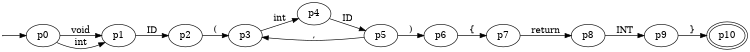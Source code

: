 digraph G {    
    rankdir=LR;
    size = "5,7";
    0 -> p0;
    0 [label="",width=0.00001,height=0.00001];
    p0 -> p1 [label="void"];
    p0 -> p1 [label="int"];

    p1 -> p2 [label="ID"];

    p2 -> p3 [label="("];

    p3 -> p4 [label="int"];

    p4 -> p5 [label="ID"];

    p5 -> p3 [label=","];
    p5 -> p6 [label=")"];

    p6 -> p7 [label="{"];
    
    p7 -> p8 [label="return"];

    p8 -> p9 [label="INT"];

    p9 -> p10 [label="}"];
    
    p10 [peripheries=2];
}

